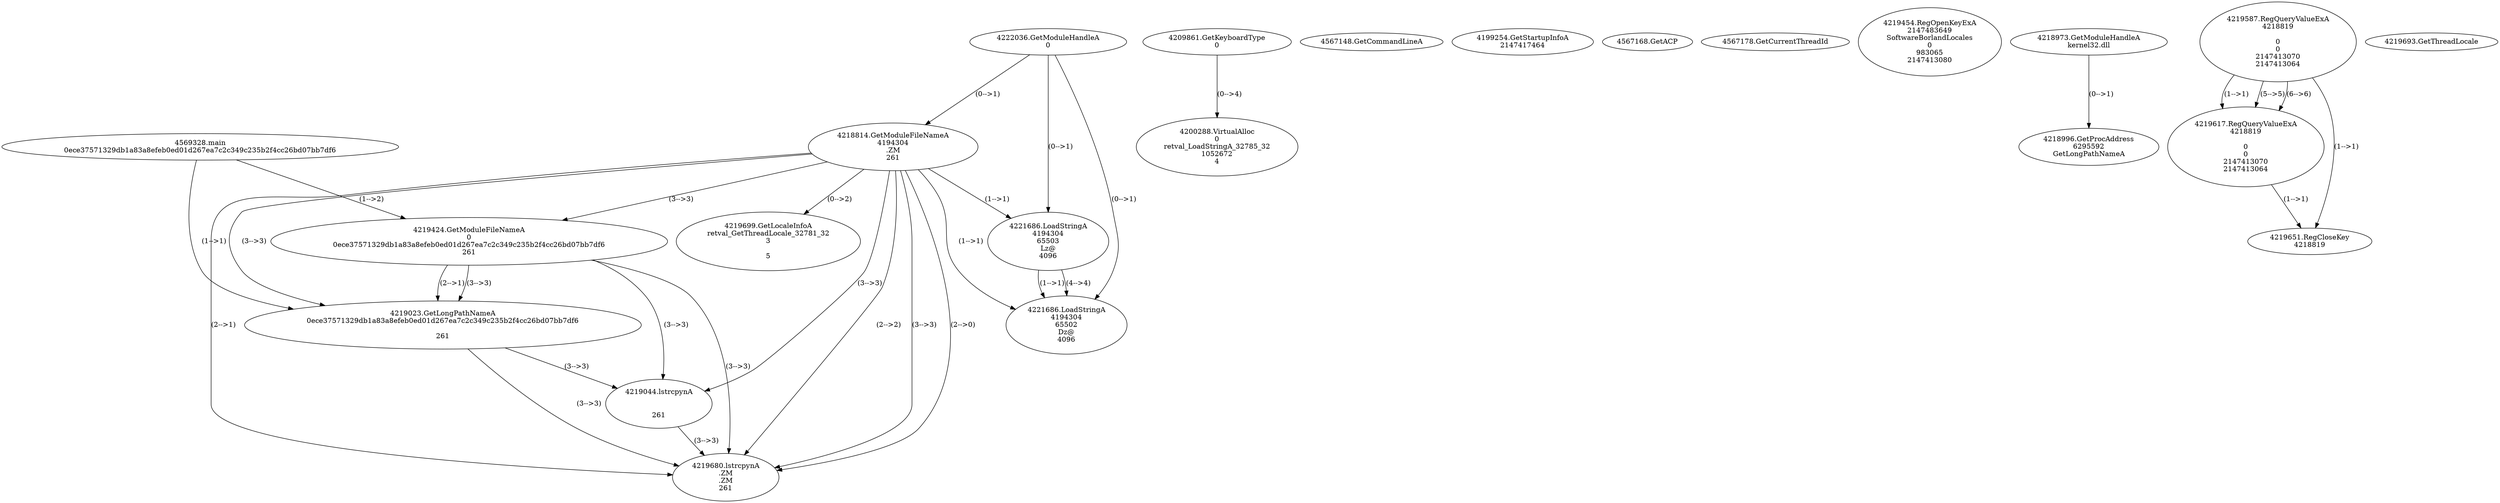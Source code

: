 // Global SCDG with merge call
digraph {
	0 [label="4569328.main
0ece37571329db1a83a8efeb0ed01d267ea7c2c349c235b2f4cc26bd07bb7df6"]
	1 [label="4222036.GetModuleHandleA
0"]
	2 [label="4209861.GetKeyboardType
0"]
	3 [label="4567148.GetCommandLineA
"]
	4 [label="4199254.GetStartupInfoA
2147417464"]
	5 [label="4567168.GetACP
"]
	6 [label="4567178.GetCurrentThreadId
"]
	7 [label="4218814.GetModuleFileNameA
4194304
.ZM
261"]
	1 -> 7 [label="(0-->1)"]
	8 [label="4219424.GetModuleFileNameA
0
0ece37571329db1a83a8efeb0ed01d267ea7c2c349c235b2f4cc26bd07bb7df6
261"]
	0 -> 8 [label="(1-->2)"]
	7 -> 8 [label="(3-->3)"]
	9 [label="4219454.RegOpenKeyExA
2147483649
Software\Borland\Locales
0
983065
2147413080"]
	10 [label="4218973.GetModuleHandleA
kernel32.dll"]
	11 [label="4218996.GetProcAddress
6295592
GetLongPathNameA"]
	10 -> 11 [label="(0-->1)"]
	12 [label="4219023.GetLongPathNameA
0ece37571329db1a83a8efeb0ed01d267ea7c2c349c235b2f4cc26bd07bb7df6

261"]
	0 -> 12 [label="(1-->1)"]
	8 -> 12 [label="(2-->1)"]
	7 -> 12 [label="(3-->3)"]
	8 -> 12 [label="(3-->3)"]
	13 [label="4219044.lstrcpynA


261"]
	7 -> 13 [label="(3-->3)"]
	8 -> 13 [label="(3-->3)"]
	12 -> 13 [label="(3-->3)"]
	14 [label="4219587.RegQueryValueExA
4218819

0
0
2147413070
2147413064"]
	15 [label="4219617.RegQueryValueExA
4218819

0
0
2147413070
2147413064"]
	14 -> 15 [label="(1-->1)"]
	14 -> 15 [label="(5-->5)"]
	14 -> 15 [label="(6-->6)"]
	16 [label="4219651.RegCloseKey
4218819"]
	14 -> 16 [label="(1-->1)"]
	15 -> 16 [label="(1-->1)"]
	17 [label="4219680.lstrcpynA
.ZM
.ZM
261"]
	7 -> 17 [label="(2-->1)"]
	7 -> 17 [label="(2-->2)"]
	7 -> 17 [label="(3-->3)"]
	8 -> 17 [label="(3-->3)"]
	12 -> 17 [label="(3-->3)"]
	13 -> 17 [label="(3-->3)"]
	7 -> 17 [label="(2-->0)"]
	18 [label="4219693.GetThreadLocale
"]
	19 [label="4219699.GetLocaleInfoA
retval_GetThreadLocale_32781_32
3

5"]
	7 -> 19 [label="(0-->2)"]
	20 [label="4221686.LoadStringA
4194304
65503
Lz@
4096"]
	1 -> 20 [label="(0-->1)"]
	7 -> 20 [label="(1-->1)"]
	21 [label="4221686.LoadStringA
4194304
65502
Dz@
4096"]
	1 -> 21 [label="(0-->1)"]
	7 -> 21 [label="(1-->1)"]
	20 -> 21 [label="(1-->1)"]
	20 -> 21 [label="(4-->4)"]
	22 [label="4200288.VirtualAlloc
0
retval_LoadStringA_32785_32
1052672
4"]
	2 -> 22 [label="(0-->4)"]
}
